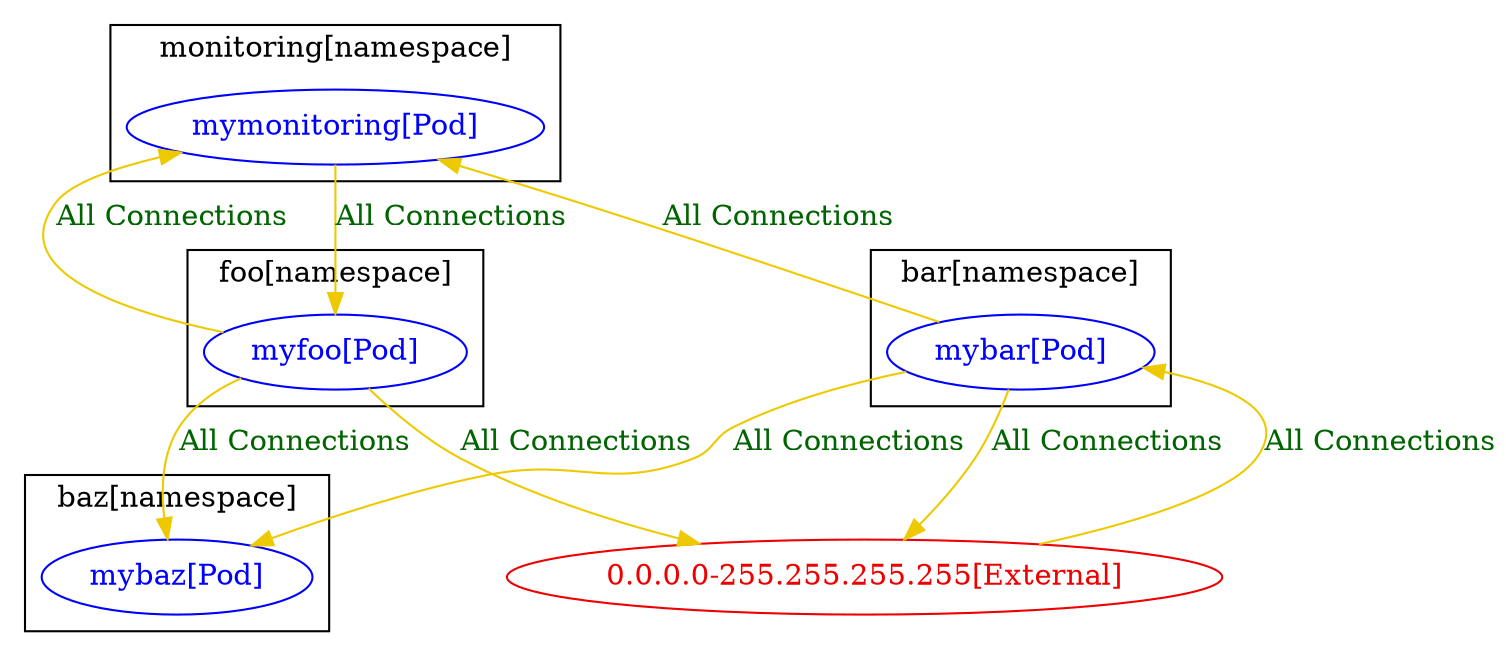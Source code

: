 digraph {
	subgraph "cluster_bar[namespace]" {
		color="black"
		fontcolor="black"
		"bar/mybar[Pod]" [label="mybar[Pod]" color="blue" fontcolor="blue"]
		label="bar[namespace]"
	}
	subgraph "cluster_baz[namespace]" {
		color="black"
		fontcolor="black"
		"baz/mybaz[Pod]" [label="mybaz[Pod]" color="blue" fontcolor="blue"]
		label="baz[namespace]"
	}
	subgraph "cluster_foo[namespace]" {
		color="black"
		fontcolor="black"
		"foo/myfoo[Pod]" [label="myfoo[Pod]" color="blue" fontcolor="blue"]
		label="foo[namespace]"
	}
	subgraph "cluster_monitoring[namespace]" {
		color="black"
		fontcolor="black"
		"monitoring/mymonitoring[Pod]" [label="mymonitoring[Pod]" color="blue" fontcolor="blue"]
		label="monitoring[namespace]"
	}
	"0.0.0.0-255.255.255.255[External]" [label="0.0.0.0-255.255.255.255[External]" color="red2" fontcolor="red2"]
	"0.0.0.0-255.255.255.255[External]" -> "bar/mybar[Pod]" [label="All Connections" color="gold2" fontcolor="darkgreen" weight=0.5]
	"bar/mybar[Pod]" -> "0.0.0.0-255.255.255.255[External]" [label="All Connections" color="gold2" fontcolor="darkgreen" weight=1]
	"bar/mybar[Pod]" -> "baz/mybaz[Pod]" [label="All Connections" color="gold2" fontcolor="darkgreen" weight=0.5]
	"bar/mybar[Pod]" -> "monitoring/mymonitoring[Pod]" [label="All Connections" color="gold2" fontcolor="darkgreen" weight=0.5]
	"foo/myfoo[Pod]" -> "0.0.0.0-255.255.255.255[External]" [label="All Connections" color="gold2" fontcolor="darkgreen" weight=1]
	"foo/myfoo[Pod]" -> "baz/mybaz[Pod]" [label="All Connections" color="gold2" fontcolor="darkgreen" weight=1]
	"foo/myfoo[Pod]" -> "monitoring/mymonitoring[Pod]" [label="All Connections" color="gold2" fontcolor="darkgreen" weight=0.5]
	"monitoring/mymonitoring[Pod]" -> "foo/myfoo[Pod]" [label="All Connections" color="gold2" fontcolor="darkgreen" weight=1]
}